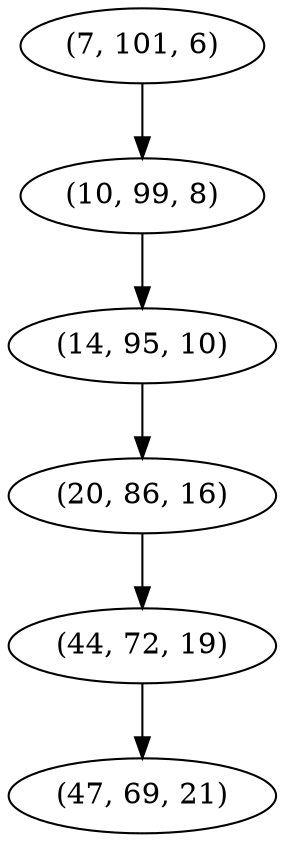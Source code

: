 digraph tree {
    "(7, 101, 6)";
    "(10, 99, 8)";
    "(14, 95, 10)";
    "(20, 86, 16)";
    "(44, 72, 19)";
    "(47, 69, 21)";
    "(7, 101, 6)" -> "(10, 99, 8)";
    "(10, 99, 8)" -> "(14, 95, 10)";
    "(14, 95, 10)" -> "(20, 86, 16)";
    "(20, 86, 16)" -> "(44, 72, 19)";
    "(44, 72, 19)" -> "(47, 69, 21)";
}
